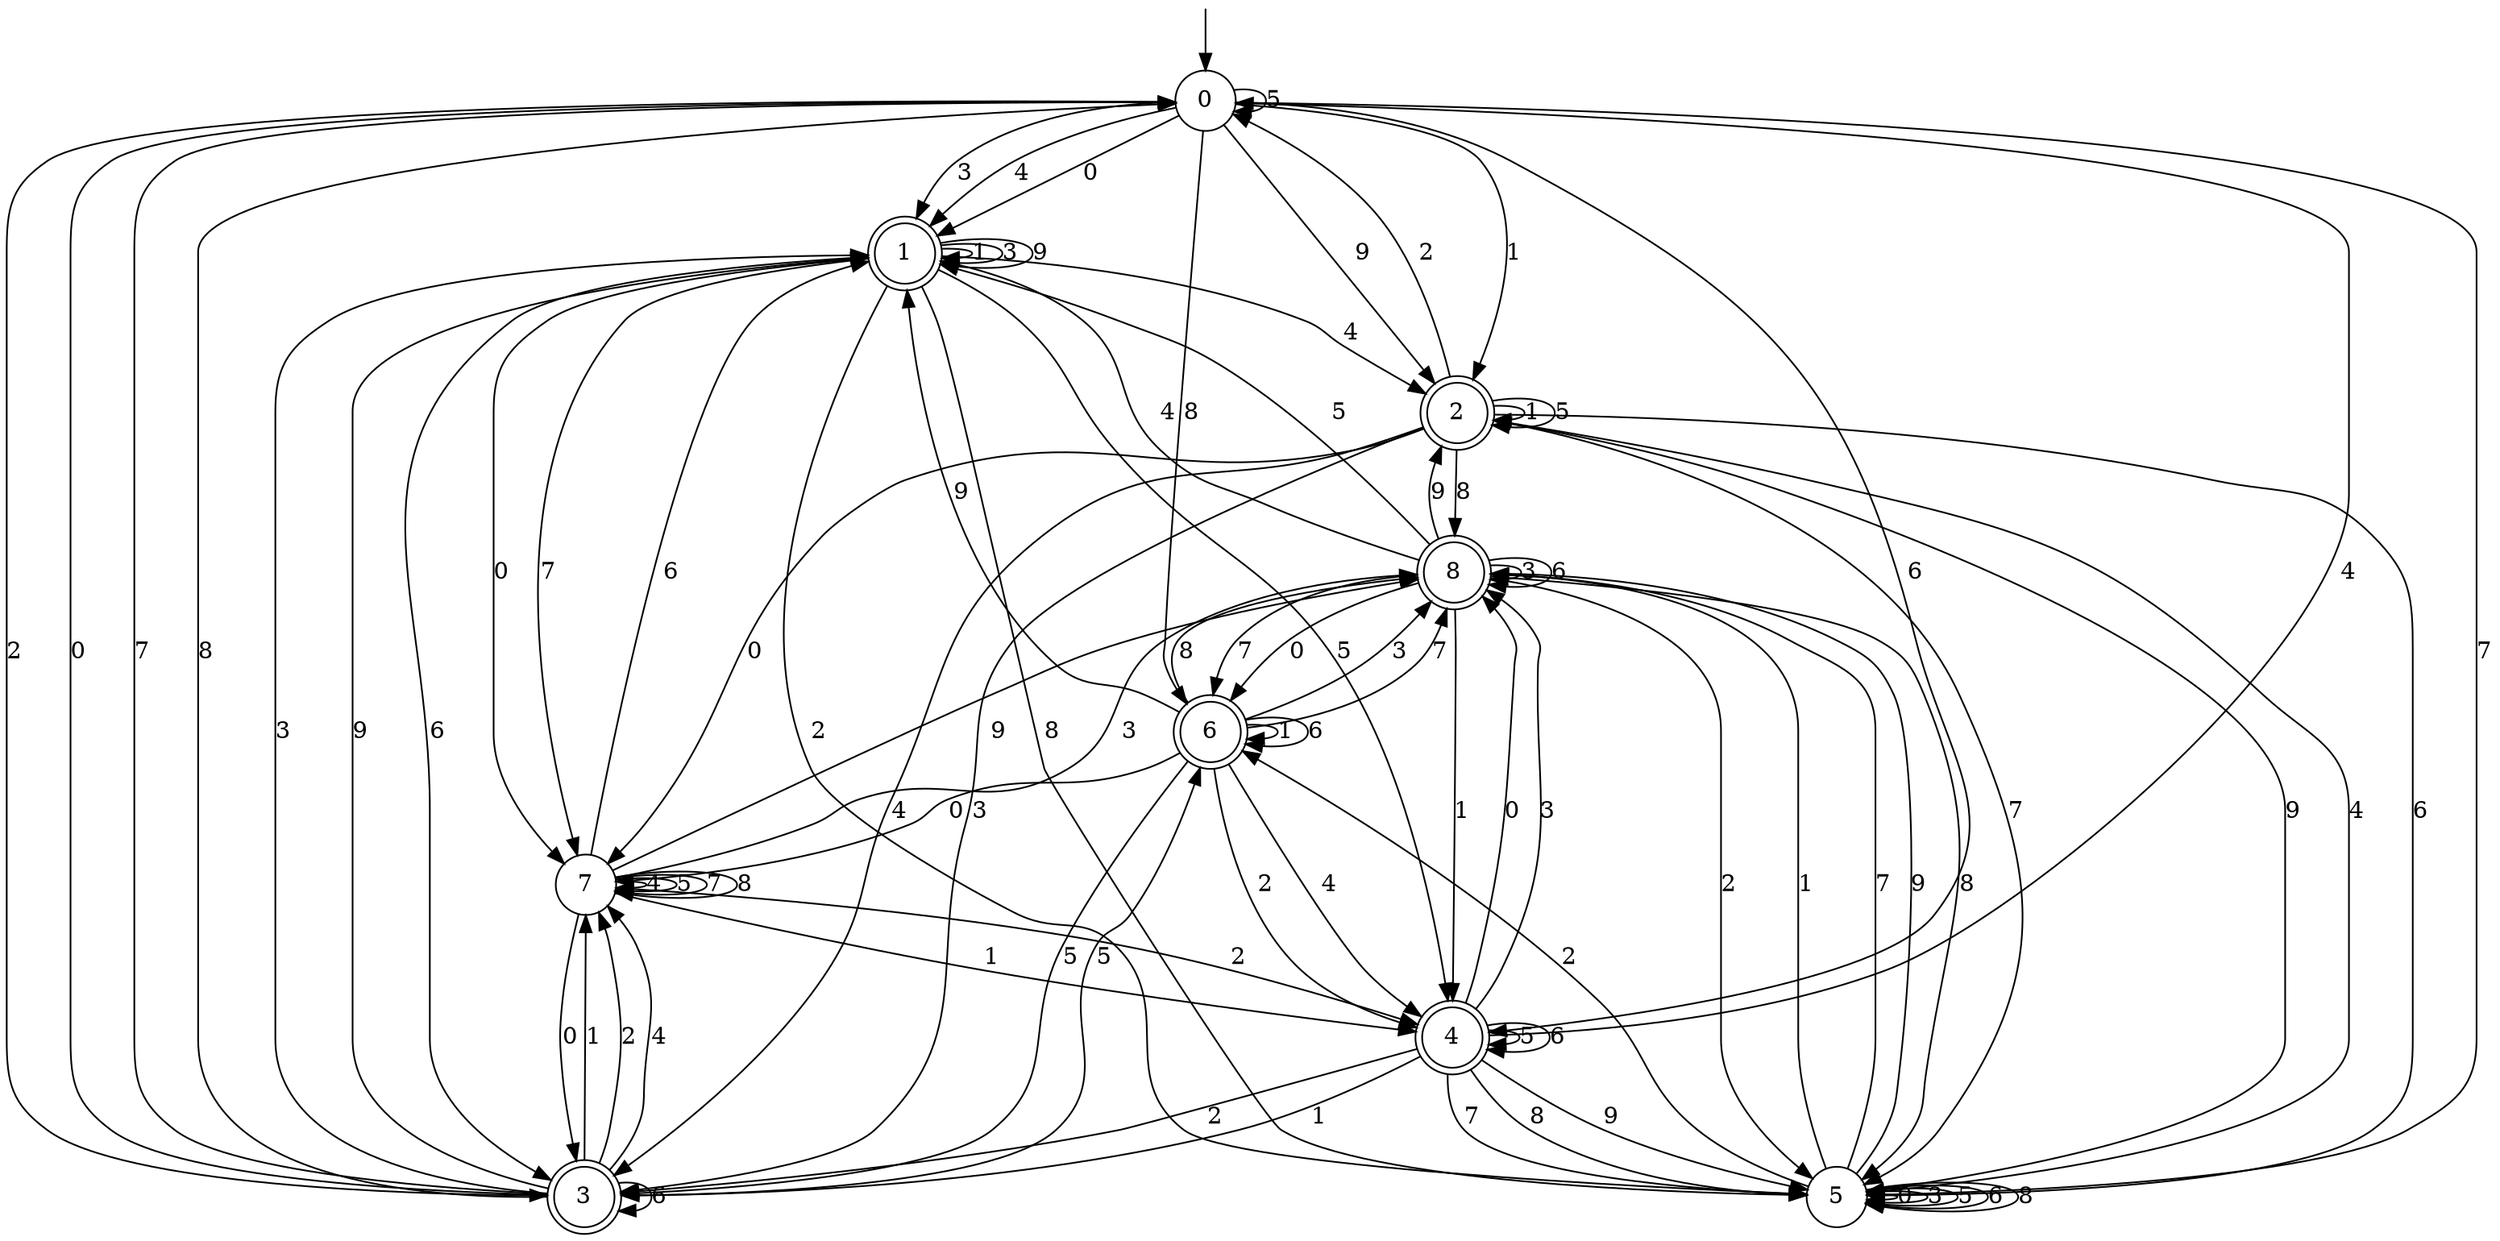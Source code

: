 digraph g {

	s0 [shape="circle" label="0"];
	s1 [shape="doublecircle" label="1"];
	s2 [shape="doublecircle" label="2"];
	s3 [shape="doublecircle" label="3"];
	s4 [shape="doublecircle" label="4"];
	s5 [shape="circle" label="5"];
	s6 [shape="doublecircle" label="6"];
	s7 [shape="circle" label="7"];
	s8 [shape="doublecircle" label="8"];
	s0 -> s1 [label="0"];
	s0 -> s2 [label="1"];
	s0 -> s3 [label="2"];
	s0 -> s1 [label="3"];
	s0 -> s1 [label="4"];
	s0 -> s0 [label="5"];
	s0 -> s4 [label="6"];
	s0 -> s5 [label="7"];
	s0 -> s6 [label="8"];
	s0 -> s2 [label="9"];
	s1 -> s7 [label="0"];
	s1 -> s1 [label="1"];
	s1 -> s5 [label="2"];
	s1 -> s1 [label="3"];
	s1 -> s2 [label="4"];
	s1 -> s4 [label="5"];
	s1 -> s3 [label="6"];
	s1 -> s7 [label="7"];
	s1 -> s5 [label="8"];
	s1 -> s1 [label="9"];
	s2 -> s7 [label="0"];
	s2 -> s2 [label="1"];
	s2 -> s0 [label="2"];
	s2 -> s3 [label="3"];
	s2 -> s3 [label="4"];
	s2 -> s2 [label="5"];
	s2 -> s5 [label="6"];
	s2 -> s5 [label="7"];
	s2 -> s8 [label="8"];
	s2 -> s5 [label="9"];
	s3 -> s0 [label="0"];
	s3 -> s7 [label="1"];
	s3 -> s7 [label="2"];
	s3 -> s1 [label="3"];
	s3 -> s7 [label="4"];
	s3 -> s6 [label="5"];
	s3 -> s3 [label="6"];
	s3 -> s0 [label="7"];
	s3 -> s0 [label="8"];
	s3 -> s1 [label="9"];
	s4 -> s8 [label="0"];
	s4 -> s3 [label="1"];
	s4 -> s3 [label="2"];
	s4 -> s8 [label="3"];
	s4 -> s0 [label="4"];
	s4 -> s4 [label="5"];
	s4 -> s4 [label="6"];
	s4 -> s5 [label="7"];
	s4 -> s5 [label="8"];
	s4 -> s5 [label="9"];
	s5 -> s5 [label="0"];
	s5 -> s8 [label="1"];
	s5 -> s6 [label="2"];
	s5 -> s5 [label="3"];
	s5 -> s2 [label="4"];
	s5 -> s5 [label="5"];
	s5 -> s5 [label="6"];
	s5 -> s8 [label="7"];
	s5 -> s5 [label="8"];
	s5 -> s8 [label="9"];
	s6 -> s7 [label="0"];
	s6 -> s6 [label="1"];
	s6 -> s4 [label="2"];
	s6 -> s8 [label="3"];
	s6 -> s4 [label="4"];
	s6 -> s3 [label="5"];
	s6 -> s6 [label="6"];
	s6 -> s8 [label="7"];
	s6 -> s8 [label="8"];
	s6 -> s1 [label="9"];
	s7 -> s3 [label="0"];
	s7 -> s4 [label="1"];
	s7 -> s4 [label="2"];
	s7 -> s8 [label="3"];
	s7 -> s7 [label="4"];
	s7 -> s7 [label="5"];
	s7 -> s1 [label="6"];
	s7 -> s7 [label="7"];
	s7 -> s7 [label="8"];
	s7 -> s8 [label="9"];
	s8 -> s6 [label="0"];
	s8 -> s4 [label="1"];
	s8 -> s5 [label="2"];
	s8 -> s8 [label="3"];
	s8 -> s1 [label="4"];
	s8 -> s1 [label="5"];
	s8 -> s8 [label="6"];
	s8 -> s6 [label="7"];
	s8 -> s5 [label="8"];
	s8 -> s2 [label="9"];

__start0 [label="" shape="none" width="0" height="0"];
__start0 -> s0;

}
